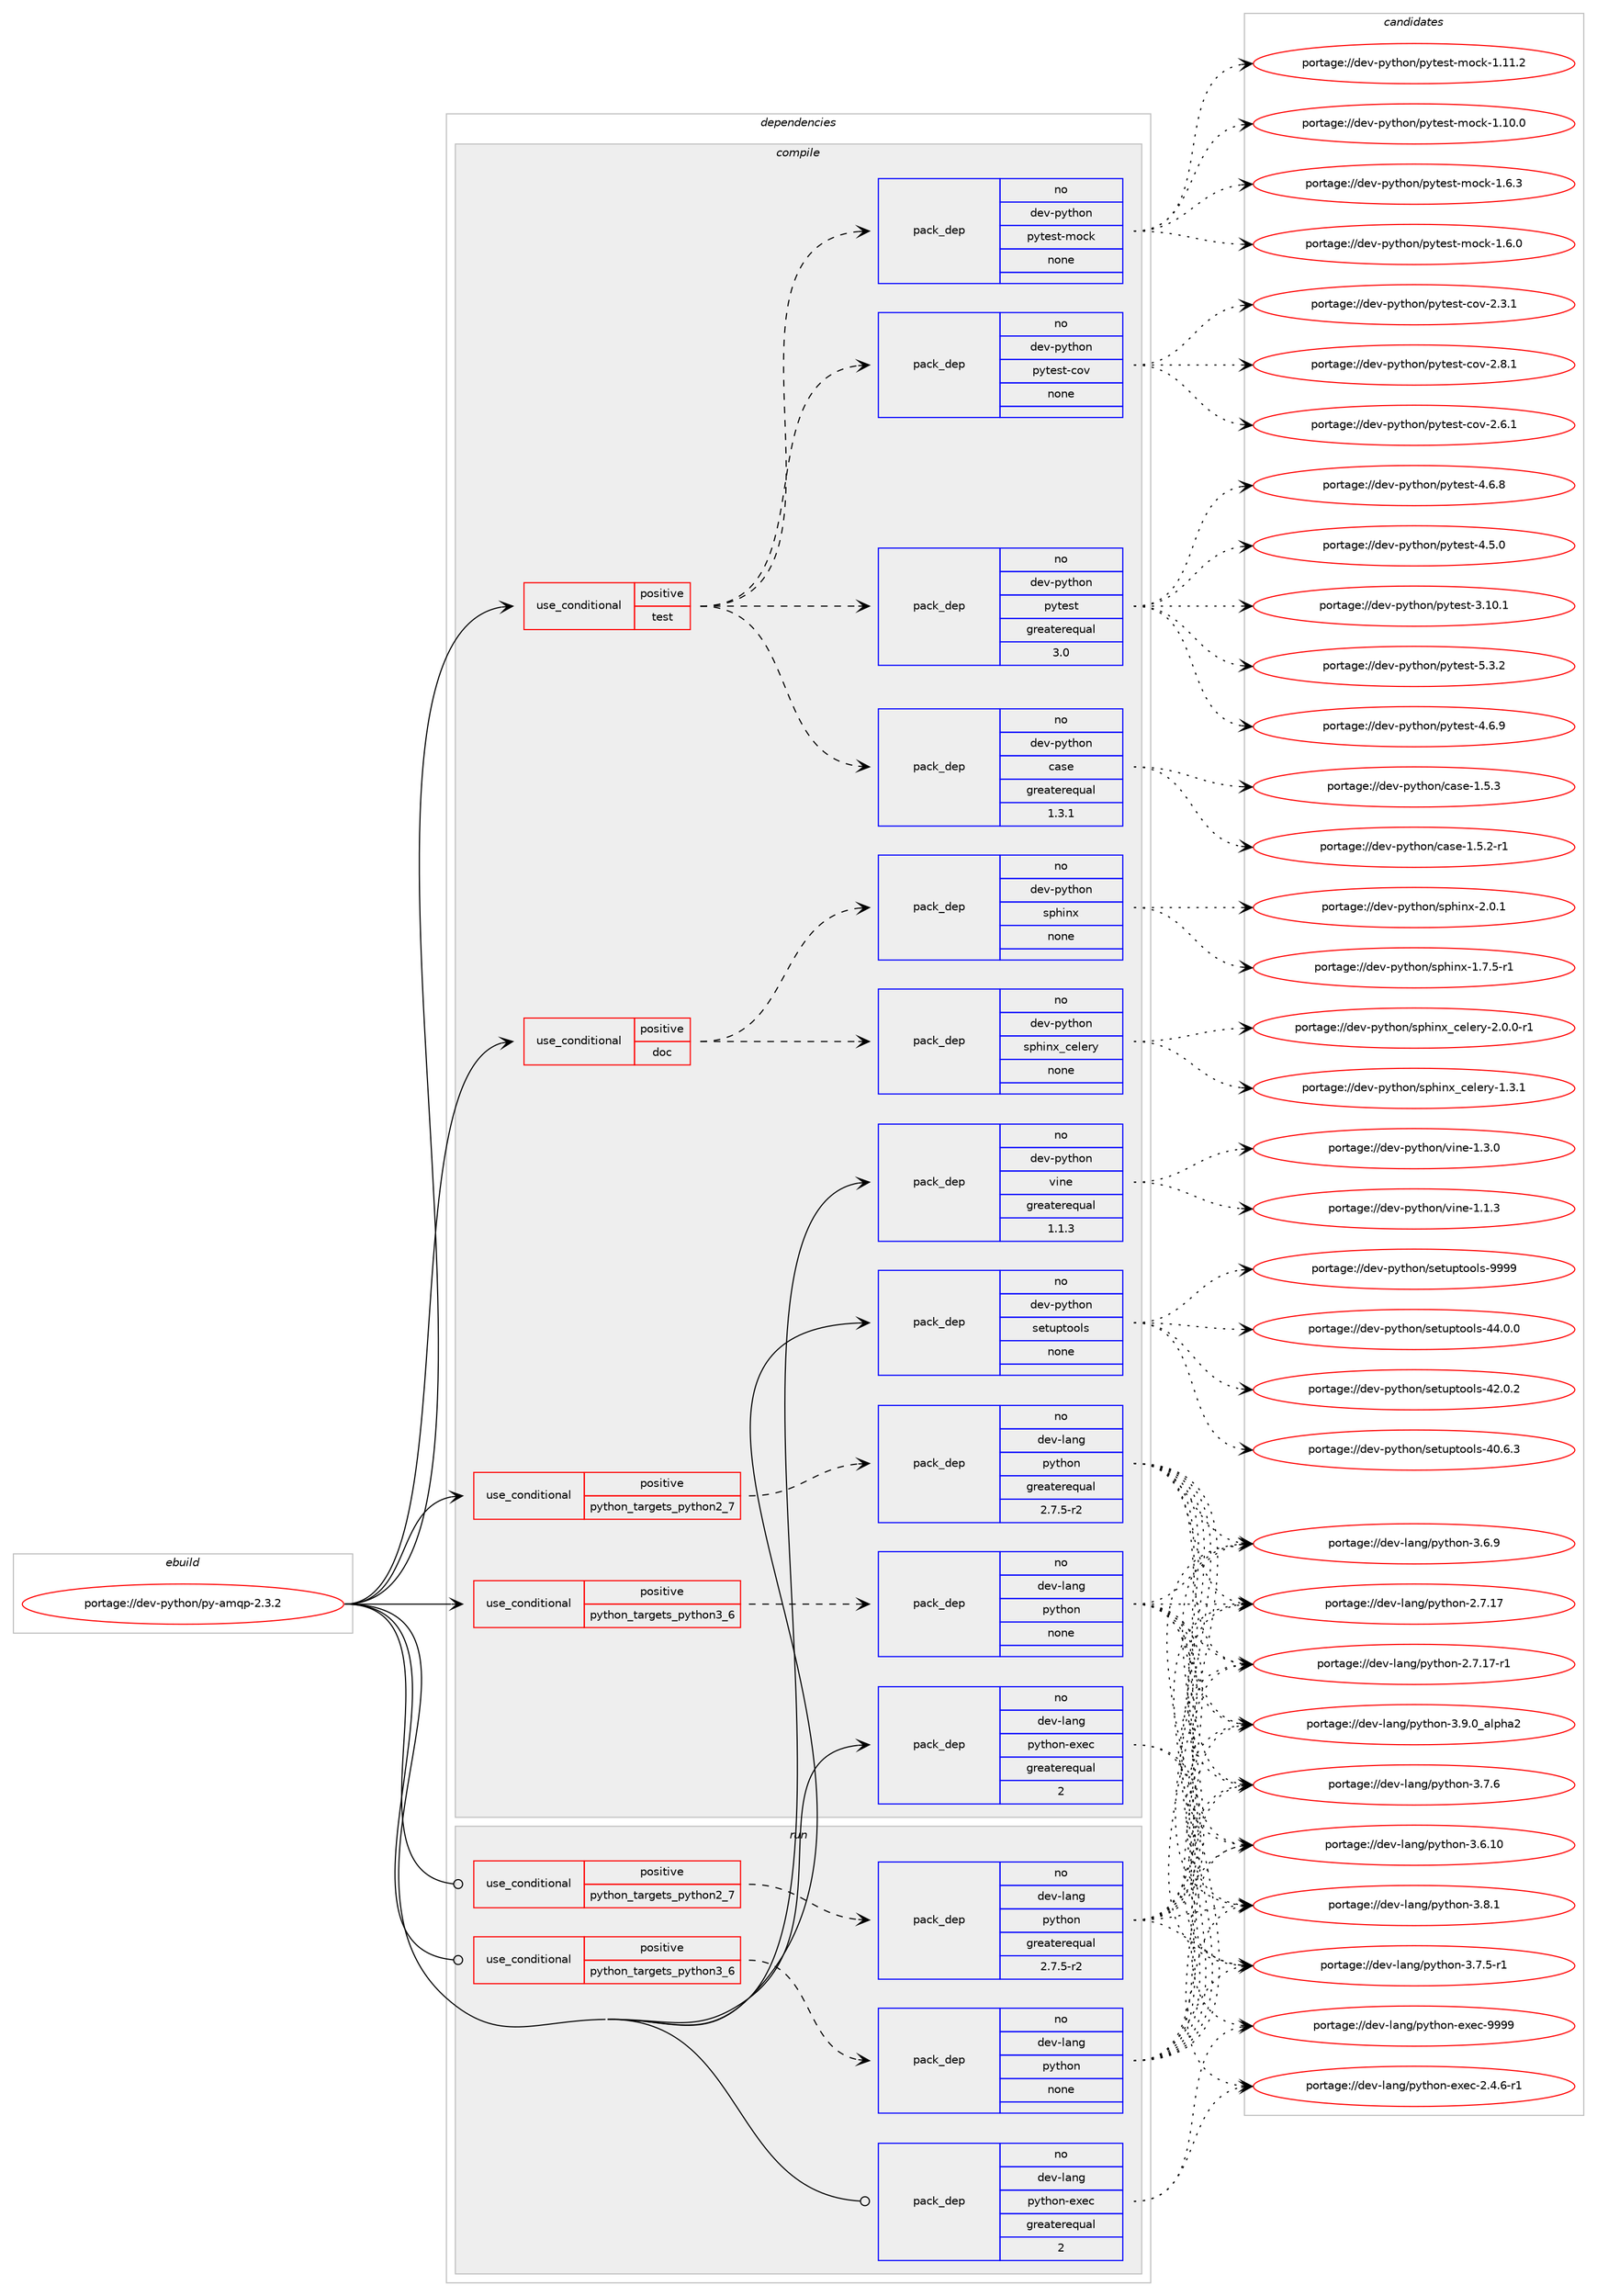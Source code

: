 digraph prolog {

# *************
# Graph options
# *************

newrank=true;
concentrate=true;
compound=true;
graph [rankdir=LR,fontname=Helvetica,fontsize=10,ranksep=1.5];#, ranksep=2.5, nodesep=0.2];
edge  [arrowhead=vee];
node  [fontname=Helvetica,fontsize=10];

# **********
# The ebuild
# **********

subgraph cluster_leftcol {
color=gray;
label=<<i>ebuild</i>>;
id [label="portage://dev-python/py-amqp-2.3.2", color=red, width=4, href="../dev-python/py-amqp-2.3.2.svg"];
}

# ****************
# The dependencies
# ****************

subgraph cluster_midcol {
color=gray;
label=<<i>dependencies</i>>;
subgraph cluster_compile {
fillcolor="#eeeeee";
style=filled;
label=<<i>compile</i>>;
subgraph cond110164 {
dependency440333 [label=<<TABLE BORDER="0" CELLBORDER="1" CELLSPACING="0" CELLPADDING="4"><TR><TD ROWSPAN="3" CELLPADDING="10">use_conditional</TD></TR><TR><TD>positive</TD></TR><TR><TD>doc</TD></TR></TABLE>>, shape=none, color=red];
subgraph pack325231 {
dependency440334 [label=<<TABLE BORDER="0" CELLBORDER="1" CELLSPACING="0" CELLPADDING="4" WIDTH="220"><TR><TD ROWSPAN="6" CELLPADDING="30">pack_dep</TD></TR><TR><TD WIDTH="110">no</TD></TR><TR><TD>dev-python</TD></TR><TR><TD>sphinx</TD></TR><TR><TD>none</TD></TR><TR><TD></TD></TR></TABLE>>, shape=none, color=blue];
}
dependency440333:e -> dependency440334:w [weight=20,style="dashed",arrowhead="vee"];
subgraph pack325232 {
dependency440335 [label=<<TABLE BORDER="0" CELLBORDER="1" CELLSPACING="0" CELLPADDING="4" WIDTH="220"><TR><TD ROWSPAN="6" CELLPADDING="30">pack_dep</TD></TR><TR><TD WIDTH="110">no</TD></TR><TR><TD>dev-python</TD></TR><TR><TD>sphinx_celery</TD></TR><TR><TD>none</TD></TR><TR><TD></TD></TR></TABLE>>, shape=none, color=blue];
}
dependency440333:e -> dependency440335:w [weight=20,style="dashed",arrowhead="vee"];
}
id:e -> dependency440333:w [weight=20,style="solid",arrowhead="vee"];
subgraph cond110165 {
dependency440336 [label=<<TABLE BORDER="0" CELLBORDER="1" CELLSPACING="0" CELLPADDING="4"><TR><TD ROWSPAN="3" CELLPADDING="10">use_conditional</TD></TR><TR><TD>positive</TD></TR><TR><TD>python_targets_python2_7</TD></TR></TABLE>>, shape=none, color=red];
subgraph pack325233 {
dependency440337 [label=<<TABLE BORDER="0" CELLBORDER="1" CELLSPACING="0" CELLPADDING="4" WIDTH="220"><TR><TD ROWSPAN="6" CELLPADDING="30">pack_dep</TD></TR><TR><TD WIDTH="110">no</TD></TR><TR><TD>dev-lang</TD></TR><TR><TD>python</TD></TR><TR><TD>greaterequal</TD></TR><TR><TD>2.7.5-r2</TD></TR></TABLE>>, shape=none, color=blue];
}
dependency440336:e -> dependency440337:w [weight=20,style="dashed",arrowhead="vee"];
}
id:e -> dependency440336:w [weight=20,style="solid",arrowhead="vee"];
subgraph cond110166 {
dependency440338 [label=<<TABLE BORDER="0" CELLBORDER="1" CELLSPACING="0" CELLPADDING="4"><TR><TD ROWSPAN="3" CELLPADDING="10">use_conditional</TD></TR><TR><TD>positive</TD></TR><TR><TD>python_targets_python3_6</TD></TR></TABLE>>, shape=none, color=red];
subgraph pack325234 {
dependency440339 [label=<<TABLE BORDER="0" CELLBORDER="1" CELLSPACING="0" CELLPADDING="4" WIDTH="220"><TR><TD ROWSPAN="6" CELLPADDING="30">pack_dep</TD></TR><TR><TD WIDTH="110">no</TD></TR><TR><TD>dev-lang</TD></TR><TR><TD>python</TD></TR><TR><TD>none</TD></TR><TR><TD></TD></TR></TABLE>>, shape=none, color=blue];
}
dependency440338:e -> dependency440339:w [weight=20,style="dashed",arrowhead="vee"];
}
id:e -> dependency440338:w [weight=20,style="solid",arrowhead="vee"];
subgraph cond110167 {
dependency440340 [label=<<TABLE BORDER="0" CELLBORDER="1" CELLSPACING="0" CELLPADDING="4"><TR><TD ROWSPAN="3" CELLPADDING="10">use_conditional</TD></TR><TR><TD>positive</TD></TR><TR><TD>test</TD></TR></TABLE>>, shape=none, color=red];
subgraph pack325235 {
dependency440341 [label=<<TABLE BORDER="0" CELLBORDER="1" CELLSPACING="0" CELLPADDING="4" WIDTH="220"><TR><TD ROWSPAN="6" CELLPADDING="30">pack_dep</TD></TR><TR><TD WIDTH="110">no</TD></TR><TR><TD>dev-python</TD></TR><TR><TD>case</TD></TR><TR><TD>greaterequal</TD></TR><TR><TD>1.3.1</TD></TR></TABLE>>, shape=none, color=blue];
}
dependency440340:e -> dependency440341:w [weight=20,style="dashed",arrowhead="vee"];
subgraph pack325236 {
dependency440342 [label=<<TABLE BORDER="0" CELLBORDER="1" CELLSPACING="0" CELLPADDING="4" WIDTH="220"><TR><TD ROWSPAN="6" CELLPADDING="30">pack_dep</TD></TR><TR><TD WIDTH="110">no</TD></TR><TR><TD>dev-python</TD></TR><TR><TD>pytest</TD></TR><TR><TD>greaterequal</TD></TR><TR><TD>3.0</TD></TR></TABLE>>, shape=none, color=blue];
}
dependency440340:e -> dependency440342:w [weight=20,style="dashed",arrowhead="vee"];
subgraph pack325237 {
dependency440343 [label=<<TABLE BORDER="0" CELLBORDER="1" CELLSPACING="0" CELLPADDING="4" WIDTH="220"><TR><TD ROWSPAN="6" CELLPADDING="30">pack_dep</TD></TR><TR><TD WIDTH="110">no</TD></TR><TR><TD>dev-python</TD></TR><TR><TD>pytest-cov</TD></TR><TR><TD>none</TD></TR><TR><TD></TD></TR></TABLE>>, shape=none, color=blue];
}
dependency440340:e -> dependency440343:w [weight=20,style="dashed",arrowhead="vee"];
subgraph pack325238 {
dependency440344 [label=<<TABLE BORDER="0" CELLBORDER="1" CELLSPACING="0" CELLPADDING="4" WIDTH="220"><TR><TD ROWSPAN="6" CELLPADDING="30">pack_dep</TD></TR><TR><TD WIDTH="110">no</TD></TR><TR><TD>dev-python</TD></TR><TR><TD>pytest-mock</TD></TR><TR><TD>none</TD></TR><TR><TD></TD></TR></TABLE>>, shape=none, color=blue];
}
dependency440340:e -> dependency440344:w [weight=20,style="dashed",arrowhead="vee"];
}
id:e -> dependency440340:w [weight=20,style="solid",arrowhead="vee"];
subgraph pack325239 {
dependency440345 [label=<<TABLE BORDER="0" CELLBORDER="1" CELLSPACING="0" CELLPADDING="4" WIDTH="220"><TR><TD ROWSPAN="6" CELLPADDING="30">pack_dep</TD></TR><TR><TD WIDTH="110">no</TD></TR><TR><TD>dev-lang</TD></TR><TR><TD>python-exec</TD></TR><TR><TD>greaterequal</TD></TR><TR><TD>2</TD></TR></TABLE>>, shape=none, color=blue];
}
id:e -> dependency440345:w [weight=20,style="solid",arrowhead="vee"];
subgraph pack325240 {
dependency440346 [label=<<TABLE BORDER="0" CELLBORDER="1" CELLSPACING="0" CELLPADDING="4" WIDTH="220"><TR><TD ROWSPAN="6" CELLPADDING="30">pack_dep</TD></TR><TR><TD WIDTH="110">no</TD></TR><TR><TD>dev-python</TD></TR><TR><TD>setuptools</TD></TR><TR><TD>none</TD></TR><TR><TD></TD></TR></TABLE>>, shape=none, color=blue];
}
id:e -> dependency440346:w [weight=20,style="solid",arrowhead="vee"];
subgraph pack325241 {
dependency440347 [label=<<TABLE BORDER="0" CELLBORDER="1" CELLSPACING="0" CELLPADDING="4" WIDTH="220"><TR><TD ROWSPAN="6" CELLPADDING="30">pack_dep</TD></TR><TR><TD WIDTH="110">no</TD></TR><TR><TD>dev-python</TD></TR><TR><TD>vine</TD></TR><TR><TD>greaterequal</TD></TR><TR><TD>1.1.3</TD></TR></TABLE>>, shape=none, color=blue];
}
id:e -> dependency440347:w [weight=20,style="solid",arrowhead="vee"];
}
subgraph cluster_compileandrun {
fillcolor="#eeeeee";
style=filled;
label=<<i>compile and run</i>>;
}
subgraph cluster_run {
fillcolor="#eeeeee";
style=filled;
label=<<i>run</i>>;
subgraph cond110168 {
dependency440348 [label=<<TABLE BORDER="0" CELLBORDER="1" CELLSPACING="0" CELLPADDING="4"><TR><TD ROWSPAN="3" CELLPADDING="10">use_conditional</TD></TR><TR><TD>positive</TD></TR><TR><TD>python_targets_python2_7</TD></TR></TABLE>>, shape=none, color=red];
subgraph pack325242 {
dependency440349 [label=<<TABLE BORDER="0" CELLBORDER="1" CELLSPACING="0" CELLPADDING="4" WIDTH="220"><TR><TD ROWSPAN="6" CELLPADDING="30">pack_dep</TD></TR><TR><TD WIDTH="110">no</TD></TR><TR><TD>dev-lang</TD></TR><TR><TD>python</TD></TR><TR><TD>greaterequal</TD></TR><TR><TD>2.7.5-r2</TD></TR></TABLE>>, shape=none, color=blue];
}
dependency440348:e -> dependency440349:w [weight=20,style="dashed",arrowhead="vee"];
}
id:e -> dependency440348:w [weight=20,style="solid",arrowhead="odot"];
subgraph cond110169 {
dependency440350 [label=<<TABLE BORDER="0" CELLBORDER="1" CELLSPACING="0" CELLPADDING="4"><TR><TD ROWSPAN="3" CELLPADDING="10">use_conditional</TD></TR><TR><TD>positive</TD></TR><TR><TD>python_targets_python3_6</TD></TR></TABLE>>, shape=none, color=red];
subgraph pack325243 {
dependency440351 [label=<<TABLE BORDER="0" CELLBORDER="1" CELLSPACING="0" CELLPADDING="4" WIDTH="220"><TR><TD ROWSPAN="6" CELLPADDING="30">pack_dep</TD></TR><TR><TD WIDTH="110">no</TD></TR><TR><TD>dev-lang</TD></TR><TR><TD>python</TD></TR><TR><TD>none</TD></TR><TR><TD></TD></TR></TABLE>>, shape=none, color=blue];
}
dependency440350:e -> dependency440351:w [weight=20,style="dashed",arrowhead="vee"];
}
id:e -> dependency440350:w [weight=20,style="solid",arrowhead="odot"];
subgraph pack325244 {
dependency440352 [label=<<TABLE BORDER="0" CELLBORDER="1" CELLSPACING="0" CELLPADDING="4" WIDTH="220"><TR><TD ROWSPAN="6" CELLPADDING="30">pack_dep</TD></TR><TR><TD WIDTH="110">no</TD></TR><TR><TD>dev-lang</TD></TR><TR><TD>python-exec</TD></TR><TR><TD>greaterequal</TD></TR><TR><TD>2</TD></TR></TABLE>>, shape=none, color=blue];
}
id:e -> dependency440352:w [weight=20,style="solid",arrowhead="odot"];
}
}

# **************
# The candidates
# **************

subgraph cluster_choices {
rank=same;
color=gray;
label=<<i>candidates</i>>;

subgraph choice325231 {
color=black;
nodesep=1;
choice1001011184511212111610411111047115112104105110120455046484649 [label="portage://dev-python/sphinx-2.0.1", color=red, width=4,href="../dev-python/sphinx-2.0.1.svg"];
choice10010111845112121116104111110471151121041051101204549465546534511449 [label="portage://dev-python/sphinx-1.7.5-r1", color=red, width=4,href="../dev-python/sphinx-1.7.5-r1.svg"];
dependency440334:e -> choice1001011184511212111610411111047115112104105110120455046484649:w [style=dotted,weight="100"];
dependency440334:e -> choice10010111845112121116104111110471151121041051101204549465546534511449:w [style=dotted,weight="100"];
}
subgraph choice325232 {
color=black;
nodesep=1;
choice100101118451121211161041111104711511210410511012095991011081011141214550464846484511449 [label="portage://dev-python/sphinx_celery-2.0.0-r1", color=red, width=4,href="../dev-python/sphinx_celery-2.0.0-r1.svg"];
choice10010111845112121116104111110471151121041051101209599101108101114121454946514649 [label="portage://dev-python/sphinx_celery-1.3.1", color=red, width=4,href="../dev-python/sphinx_celery-1.3.1.svg"];
dependency440335:e -> choice100101118451121211161041111104711511210410511012095991011081011141214550464846484511449:w [style=dotted,weight="100"];
dependency440335:e -> choice10010111845112121116104111110471151121041051101209599101108101114121454946514649:w [style=dotted,weight="100"];
}
subgraph choice325233 {
color=black;
nodesep=1;
choice10010111845108971101034711212111610411111045514657464895971081121049750 [label="portage://dev-lang/python-3.9.0_alpha2", color=red, width=4,href="../dev-lang/python-3.9.0_alpha2.svg"];
choice100101118451089711010347112121116104111110455146564649 [label="portage://dev-lang/python-3.8.1", color=red, width=4,href="../dev-lang/python-3.8.1.svg"];
choice100101118451089711010347112121116104111110455146554654 [label="portage://dev-lang/python-3.7.6", color=red, width=4,href="../dev-lang/python-3.7.6.svg"];
choice1001011184510897110103471121211161041111104551465546534511449 [label="portage://dev-lang/python-3.7.5-r1", color=red, width=4,href="../dev-lang/python-3.7.5-r1.svg"];
choice100101118451089711010347112121116104111110455146544657 [label="portage://dev-lang/python-3.6.9", color=red, width=4,href="../dev-lang/python-3.6.9.svg"];
choice10010111845108971101034711212111610411111045514654464948 [label="portage://dev-lang/python-3.6.10", color=red, width=4,href="../dev-lang/python-3.6.10.svg"];
choice100101118451089711010347112121116104111110455046554649554511449 [label="portage://dev-lang/python-2.7.17-r1", color=red, width=4,href="../dev-lang/python-2.7.17-r1.svg"];
choice10010111845108971101034711212111610411111045504655464955 [label="portage://dev-lang/python-2.7.17", color=red, width=4,href="../dev-lang/python-2.7.17.svg"];
dependency440337:e -> choice10010111845108971101034711212111610411111045514657464895971081121049750:w [style=dotted,weight="100"];
dependency440337:e -> choice100101118451089711010347112121116104111110455146564649:w [style=dotted,weight="100"];
dependency440337:e -> choice100101118451089711010347112121116104111110455146554654:w [style=dotted,weight="100"];
dependency440337:e -> choice1001011184510897110103471121211161041111104551465546534511449:w [style=dotted,weight="100"];
dependency440337:e -> choice100101118451089711010347112121116104111110455146544657:w [style=dotted,weight="100"];
dependency440337:e -> choice10010111845108971101034711212111610411111045514654464948:w [style=dotted,weight="100"];
dependency440337:e -> choice100101118451089711010347112121116104111110455046554649554511449:w [style=dotted,weight="100"];
dependency440337:e -> choice10010111845108971101034711212111610411111045504655464955:w [style=dotted,weight="100"];
}
subgraph choice325234 {
color=black;
nodesep=1;
choice10010111845108971101034711212111610411111045514657464895971081121049750 [label="portage://dev-lang/python-3.9.0_alpha2", color=red, width=4,href="../dev-lang/python-3.9.0_alpha2.svg"];
choice100101118451089711010347112121116104111110455146564649 [label="portage://dev-lang/python-3.8.1", color=red, width=4,href="../dev-lang/python-3.8.1.svg"];
choice100101118451089711010347112121116104111110455146554654 [label="portage://dev-lang/python-3.7.6", color=red, width=4,href="../dev-lang/python-3.7.6.svg"];
choice1001011184510897110103471121211161041111104551465546534511449 [label="portage://dev-lang/python-3.7.5-r1", color=red, width=4,href="../dev-lang/python-3.7.5-r1.svg"];
choice100101118451089711010347112121116104111110455146544657 [label="portage://dev-lang/python-3.6.9", color=red, width=4,href="../dev-lang/python-3.6.9.svg"];
choice10010111845108971101034711212111610411111045514654464948 [label="portage://dev-lang/python-3.6.10", color=red, width=4,href="../dev-lang/python-3.6.10.svg"];
choice100101118451089711010347112121116104111110455046554649554511449 [label="portage://dev-lang/python-2.7.17-r1", color=red, width=4,href="../dev-lang/python-2.7.17-r1.svg"];
choice10010111845108971101034711212111610411111045504655464955 [label="portage://dev-lang/python-2.7.17", color=red, width=4,href="../dev-lang/python-2.7.17.svg"];
dependency440339:e -> choice10010111845108971101034711212111610411111045514657464895971081121049750:w [style=dotted,weight="100"];
dependency440339:e -> choice100101118451089711010347112121116104111110455146564649:w [style=dotted,weight="100"];
dependency440339:e -> choice100101118451089711010347112121116104111110455146554654:w [style=dotted,weight="100"];
dependency440339:e -> choice1001011184510897110103471121211161041111104551465546534511449:w [style=dotted,weight="100"];
dependency440339:e -> choice100101118451089711010347112121116104111110455146544657:w [style=dotted,weight="100"];
dependency440339:e -> choice10010111845108971101034711212111610411111045514654464948:w [style=dotted,weight="100"];
dependency440339:e -> choice100101118451089711010347112121116104111110455046554649554511449:w [style=dotted,weight="100"];
dependency440339:e -> choice10010111845108971101034711212111610411111045504655464955:w [style=dotted,weight="100"];
}
subgraph choice325235 {
color=black;
nodesep=1;
choice10010111845112121116104111110479997115101454946534651 [label="portage://dev-python/case-1.5.3", color=red, width=4,href="../dev-python/case-1.5.3.svg"];
choice100101118451121211161041111104799971151014549465346504511449 [label="portage://dev-python/case-1.5.2-r1", color=red, width=4,href="../dev-python/case-1.5.2-r1.svg"];
dependency440341:e -> choice10010111845112121116104111110479997115101454946534651:w [style=dotted,weight="100"];
dependency440341:e -> choice100101118451121211161041111104799971151014549465346504511449:w [style=dotted,weight="100"];
}
subgraph choice325236 {
color=black;
nodesep=1;
choice1001011184511212111610411111047112121116101115116455346514650 [label="portage://dev-python/pytest-5.3.2", color=red, width=4,href="../dev-python/pytest-5.3.2.svg"];
choice1001011184511212111610411111047112121116101115116455246544657 [label="portage://dev-python/pytest-4.6.9", color=red, width=4,href="../dev-python/pytest-4.6.9.svg"];
choice1001011184511212111610411111047112121116101115116455246544656 [label="portage://dev-python/pytest-4.6.8", color=red, width=4,href="../dev-python/pytest-4.6.8.svg"];
choice1001011184511212111610411111047112121116101115116455246534648 [label="portage://dev-python/pytest-4.5.0", color=red, width=4,href="../dev-python/pytest-4.5.0.svg"];
choice100101118451121211161041111104711212111610111511645514649484649 [label="portage://dev-python/pytest-3.10.1", color=red, width=4,href="../dev-python/pytest-3.10.1.svg"];
dependency440342:e -> choice1001011184511212111610411111047112121116101115116455346514650:w [style=dotted,weight="100"];
dependency440342:e -> choice1001011184511212111610411111047112121116101115116455246544657:w [style=dotted,weight="100"];
dependency440342:e -> choice1001011184511212111610411111047112121116101115116455246544656:w [style=dotted,weight="100"];
dependency440342:e -> choice1001011184511212111610411111047112121116101115116455246534648:w [style=dotted,weight="100"];
dependency440342:e -> choice100101118451121211161041111104711212111610111511645514649484649:w [style=dotted,weight="100"];
}
subgraph choice325237 {
color=black;
nodesep=1;
choice10010111845112121116104111110471121211161011151164599111118455046564649 [label="portage://dev-python/pytest-cov-2.8.1", color=red, width=4,href="../dev-python/pytest-cov-2.8.1.svg"];
choice10010111845112121116104111110471121211161011151164599111118455046544649 [label="portage://dev-python/pytest-cov-2.6.1", color=red, width=4,href="../dev-python/pytest-cov-2.6.1.svg"];
choice10010111845112121116104111110471121211161011151164599111118455046514649 [label="portage://dev-python/pytest-cov-2.3.1", color=red, width=4,href="../dev-python/pytest-cov-2.3.1.svg"];
dependency440343:e -> choice10010111845112121116104111110471121211161011151164599111118455046564649:w [style=dotted,weight="100"];
dependency440343:e -> choice10010111845112121116104111110471121211161011151164599111118455046544649:w [style=dotted,weight="100"];
dependency440343:e -> choice10010111845112121116104111110471121211161011151164599111118455046514649:w [style=dotted,weight="100"];
}
subgraph choice325238 {
color=black;
nodesep=1;
choice10010111845112121116104111110471121211161011151164510911199107454946544651 [label="portage://dev-python/pytest-mock-1.6.3", color=red, width=4,href="../dev-python/pytest-mock-1.6.3.svg"];
choice10010111845112121116104111110471121211161011151164510911199107454946544648 [label="portage://dev-python/pytest-mock-1.6.0", color=red, width=4,href="../dev-python/pytest-mock-1.6.0.svg"];
choice1001011184511212111610411111047112121116101115116451091119910745494649494650 [label="portage://dev-python/pytest-mock-1.11.2", color=red, width=4,href="../dev-python/pytest-mock-1.11.2.svg"];
choice1001011184511212111610411111047112121116101115116451091119910745494649484648 [label="portage://dev-python/pytest-mock-1.10.0", color=red, width=4,href="../dev-python/pytest-mock-1.10.0.svg"];
dependency440344:e -> choice10010111845112121116104111110471121211161011151164510911199107454946544651:w [style=dotted,weight="100"];
dependency440344:e -> choice10010111845112121116104111110471121211161011151164510911199107454946544648:w [style=dotted,weight="100"];
dependency440344:e -> choice1001011184511212111610411111047112121116101115116451091119910745494649494650:w [style=dotted,weight="100"];
dependency440344:e -> choice1001011184511212111610411111047112121116101115116451091119910745494649484648:w [style=dotted,weight="100"];
}
subgraph choice325239 {
color=black;
nodesep=1;
choice10010111845108971101034711212111610411111045101120101994557575757 [label="portage://dev-lang/python-exec-9999", color=red, width=4,href="../dev-lang/python-exec-9999.svg"];
choice10010111845108971101034711212111610411111045101120101994550465246544511449 [label="portage://dev-lang/python-exec-2.4.6-r1", color=red, width=4,href="../dev-lang/python-exec-2.4.6-r1.svg"];
dependency440345:e -> choice10010111845108971101034711212111610411111045101120101994557575757:w [style=dotted,weight="100"];
dependency440345:e -> choice10010111845108971101034711212111610411111045101120101994550465246544511449:w [style=dotted,weight="100"];
}
subgraph choice325240 {
color=black;
nodesep=1;
choice10010111845112121116104111110471151011161171121161111111081154557575757 [label="portage://dev-python/setuptools-9999", color=red, width=4,href="../dev-python/setuptools-9999.svg"];
choice100101118451121211161041111104711510111611711211611111110811545525246484648 [label="portage://dev-python/setuptools-44.0.0", color=red, width=4,href="../dev-python/setuptools-44.0.0.svg"];
choice100101118451121211161041111104711510111611711211611111110811545525046484650 [label="portage://dev-python/setuptools-42.0.2", color=red, width=4,href="../dev-python/setuptools-42.0.2.svg"];
choice100101118451121211161041111104711510111611711211611111110811545524846544651 [label="portage://dev-python/setuptools-40.6.3", color=red, width=4,href="../dev-python/setuptools-40.6.3.svg"];
dependency440346:e -> choice10010111845112121116104111110471151011161171121161111111081154557575757:w [style=dotted,weight="100"];
dependency440346:e -> choice100101118451121211161041111104711510111611711211611111110811545525246484648:w [style=dotted,weight="100"];
dependency440346:e -> choice100101118451121211161041111104711510111611711211611111110811545525046484650:w [style=dotted,weight="100"];
dependency440346:e -> choice100101118451121211161041111104711510111611711211611111110811545524846544651:w [style=dotted,weight="100"];
}
subgraph choice325241 {
color=black;
nodesep=1;
choice1001011184511212111610411111047118105110101454946514648 [label="portage://dev-python/vine-1.3.0", color=red, width=4,href="../dev-python/vine-1.3.0.svg"];
choice1001011184511212111610411111047118105110101454946494651 [label="portage://dev-python/vine-1.1.3", color=red, width=4,href="../dev-python/vine-1.1.3.svg"];
dependency440347:e -> choice1001011184511212111610411111047118105110101454946514648:w [style=dotted,weight="100"];
dependency440347:e -> choice1001011184511212111610411111047118105110101454946494651:w [style=dotted,weight="100"];
}
subgraph choice325242 {
color=black;
nodesep=1;
choice10010111845108971101034711212111610411111045514657464895971081121049750 [label="portage://dev-lang/python-3.9.0_alpha2", color=red, width=4,href="../dev-lang/python-3.9.0_alpha2.svg"];
choice100101118451089711010347112121116104111110455146564649 [label="portage://dev-lang/python-3.8.1", color=red, width=4,href="../dev-lang/python-3.8.1.svg"];
choice100101118451089711010347112121116104111110455146554654 [label="portage://dev-lang/python-3.7.6", color=red, width=4,href="../dev-lang/python-3.7.6.svg"];
choice1001011184510897110103471121211161041111104551465546534511449 [label="portage://dev-lang/python-3.7.5-r1", color=red, width=4,href="../dev-lang/python-3.7.5-r1.svg"];
choice100101118451089711010347112121116104111110455146544657 [label="portage://dev-lang/python-3.6.9", color=red, width=4,href="../dev-lang/python-3.6.9.svg"];
choice10010111845108971101034711212111610411111045514654464948 [label="portage://dev-lang/python-3.6.10", color=red, width=4,href="../dev-lang/python-3.6.10.svg"];
choice100101118451089711010347112121116104111110455046554649554511449 [label="portage://dev-lang/python-2.7.17-r1", color=red, width=4,href="../dev-lang/python-2.7.17-r1.svg"];
choice10010111845108971101034711212111610411111045504655464955 [label="portage://dev-lang/python-2.7.17", color=red, width=4,href="../dev-lang/python-2.7.17.svg"];
dependency440349:e -> choice10010111845108971101034711212111610411111045514657464895971081121049750:w [style=dotted,weight="100"];
dependency440349:e -> choice100101118451089711010347112121116104111110455146564649:w [style=dotted,weight="100"];
dependency440349:e -> choice100101118451089711010347112121116104111110455146554654:w [style=dotted,weight="100"];
dependency440349:e -> choice1001011184510897110103471121211161041111104551465546534511449:w [style=dotted,weight="100"];
dependency440349:e -> choice100101118451089711010347112121116104111110455146544657:w [style=dotted,weight="100"];
dependency440349:e -> choice10010111845108971101034711212111610411111045514654464948:w [style=dotted,weight="100"];
dependency440349:e -> choice100101118451089711010347112121116104111110455046554649554511449:w [style=dotted,weight="100"];
dependency440349:e -> choice10010111845108971101034711212111610411111045504655464955:w [style=dotted,weight="100"];
}
subgraph choice325243 {
color=black;
nodesep=1;
choice10010111845108971101034711212111610411111045514657464895971081121049750 [label="portage://dev-lang/python-3.9.0_alpha2", color=red, width=4,href="../dev-lang/python-3.9.0_alpha2.svg"];
choice100101118451089711010347112121116104111110455146564649 [label="portage://dev-lang/python-3.8.1", color=red, width=4,href="../dev-lang/python-3.8.1.svg"];
choice100101118451089711010347112121116104111110455146554654 [label="portage://dev-lang/python-3.7.6", color=red, width=4,href="../dev-lang/python-3.7.6.svg"];
choice1001011184510897110103471121211161041111104551465546534511449 [label="portage://dev-lang/python-3.7.5-r1", color=red, width=4,href="../dev-lang/python-3.7.5-r1.svg"];
choice100101118451089711010347112121116104111110455146544657 [label="portage://dev-lang/python-3.6.9", color=red, width=4,href="../dev-lang/python-3.6.9.svg"];
choice10010111845108971101034711212111610411111045514654464948 [label="portage://dev-lang/python-3.6.10", color=red, width=4,href="../dev-lang/python-3.6.10.svg"];
choice100101118451089711010347112121116104111110455046554649554511449 [label="portage://dev-lang/python-2.7.17-r1", color=red, width=4,href="../dev-lang/python-2.7.17-r1.svg"];
choice10010111845108971101034711212111610411111045504655464955 [label="portage://dev-lang/python-2.7.17", color=red, width=4,href="../dev-lang/python-2.7.17.svg"];
dependency440351:e -> choice10010111845108971101034711212111610411111045514657464895971081121049750:w [style=dotted,weight="100"];
dependency440351:e -> choice100101118451089711010347112121116104111110455146564649:w [style=dotted,weight="100"];
dependency440351:e -> choice100101118451089711010347112121116104111110455146554654:w [style=dotted,weight="100"];
dependency440351:e -> choice1001011184510897110103471121211161041111104551465546534511449:w [style=dotted,weight="100"];
dependency440351:e -> choice100101118451089711010347112121116104111110455146544657:w [style=dotted,weight="100"];
dependency440351:e -> choice10010111845108971101034711212111610411111045514654464948:w [style=dotted,weight="100"];
dependency440351:e -> choice100101118451089711010347112121116104111110455046554649554511449:w [style=dotted,weight="100"];
dependency440351:e -> choice10010111845108971101034711212111610411111045504655464955:w [style=dotted,weight="100"];
}
subgraph choice325244 {
color=black;
nodesep=1;
choice10010111845108971101034711212111610411111045101120101994557575757 [label="portage://dev-lang/python-exec-9999", color=red, width=4,href="../dev-lang/python-exec-9999.svg"];
choice10010111845108971101034711212111610411111045101120101994550465246544511449 [label="portage://dev-lang/python-exec-2.4.6-r1", color=red, width=4,href="../dev-lang/python-exec-2.4.6-r1.svg"];
dependency440352:e -> choice10010111845108971101034711212111610411111045101120101994557575757:w [style=dotted,weight="100"];
dependency440352:e -> choice10010111845108971101034711212111610411111045101120101994550465246544511449:w [style=dotted,weight="100"];
}
}

}
